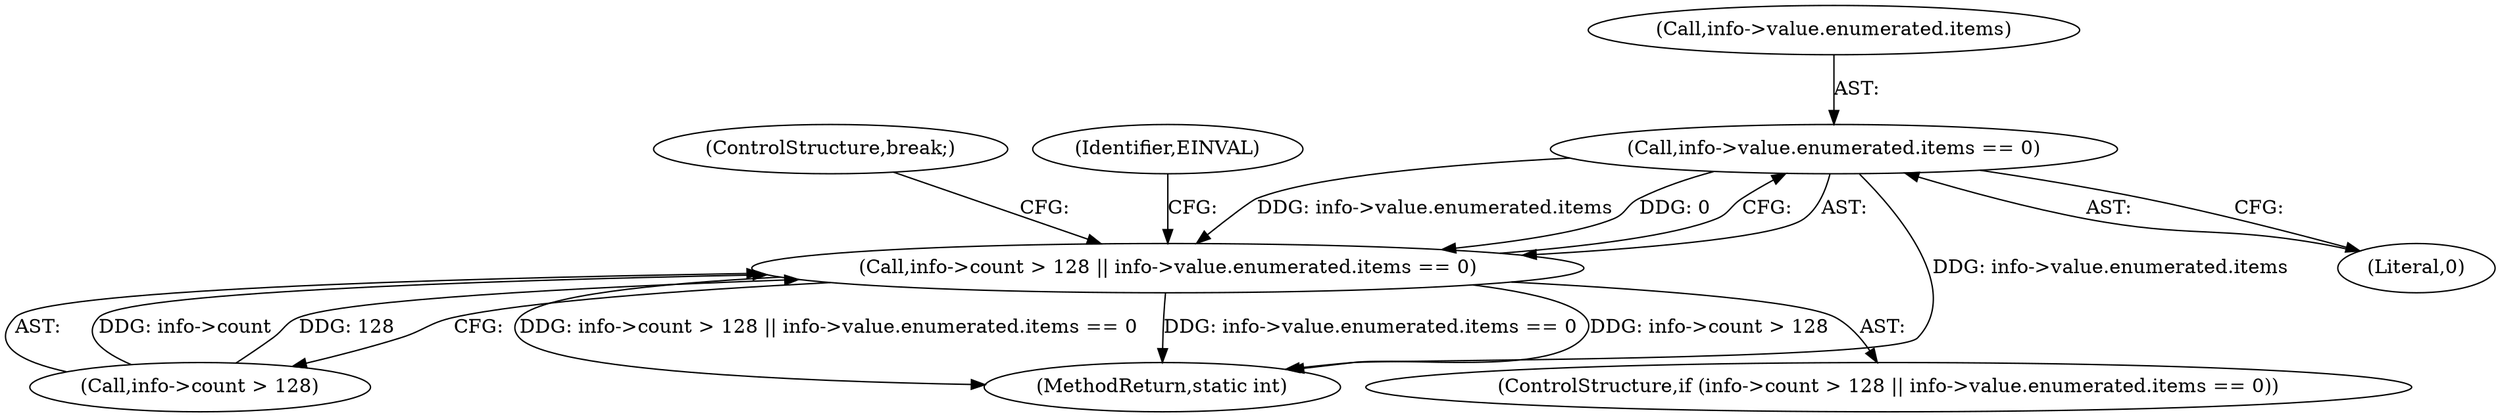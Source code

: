 digraph "0_linux_82262a46627bebb0febcc26664746c25cef08563@pointer" {
"1000308" [label="(Call,info->value.enumerated.items == 0)"];
"1000302" [label="(Call,info->count > 128 || info->value.enumerated.items == 0)"];
"1000508" [label="(MethodReturn,static int)"];
"1000303" [label="(Call,info->count > 128)"];
"1000302" [label="(Call,info->count > 128 || info->value.enumerated.items == 0)"];
"1000309" [label="(Call,info->value.enumerated.items)"];
"1000308" [label="(Call,info->value.enumerated.items == 0)"];
"1000320" [label="(ControlStructure,break;)"];
"1000319" [label="(Identifier,EINVAL)"];
"1000316" [label="(Literal,0)"];
"1000301" [label="(ControlStructure,if (info->count > 128 || info->value.enumerated.items == 0))"];
"1000308" -> "1000302"  [label="AST: "];
"1000308" -> "1000316"  [label="CFG: "];
"1000309" -> "1000308"  [label="AST: "];
"1000316" -> "1000308"  [label="AST: "];
"1000302" -> "1000308"  [label="CFG: "];
"1000308" -> "1000508"  [label="DDG: info->value.enumerated.items"];
"1000308" -> "1000302"  [label="DDG: info->value.enumerated.items"];
"1000308" -> "1000302"  [label="DDG: 0"];
"1000302" -> "1000301"  [label="AST: "];
"1000302" -> "1000303"  [label="CFG: "];
"1000303" -> "1000302"  [label="AST: "];
"1000319" -> "1000302"  [label="CFG: "];
"1000320" -> "1000302"  [label="CFG: "];
"1000302" -> "1000508"  [label="DDG: info->count > 128"];
"1000302" -> "1000508"  [label="DDG: info->count > 128 || info->value.enumerated.items == 0"];
"1000302" -> "1000508"  [label="DDG: info->value.enumerated.items == 0"];
"1000303" -> "1000302"  [label="DDG: info->count"];
"1000303" -> "1000302"  [label="DDG: 128"];
}
